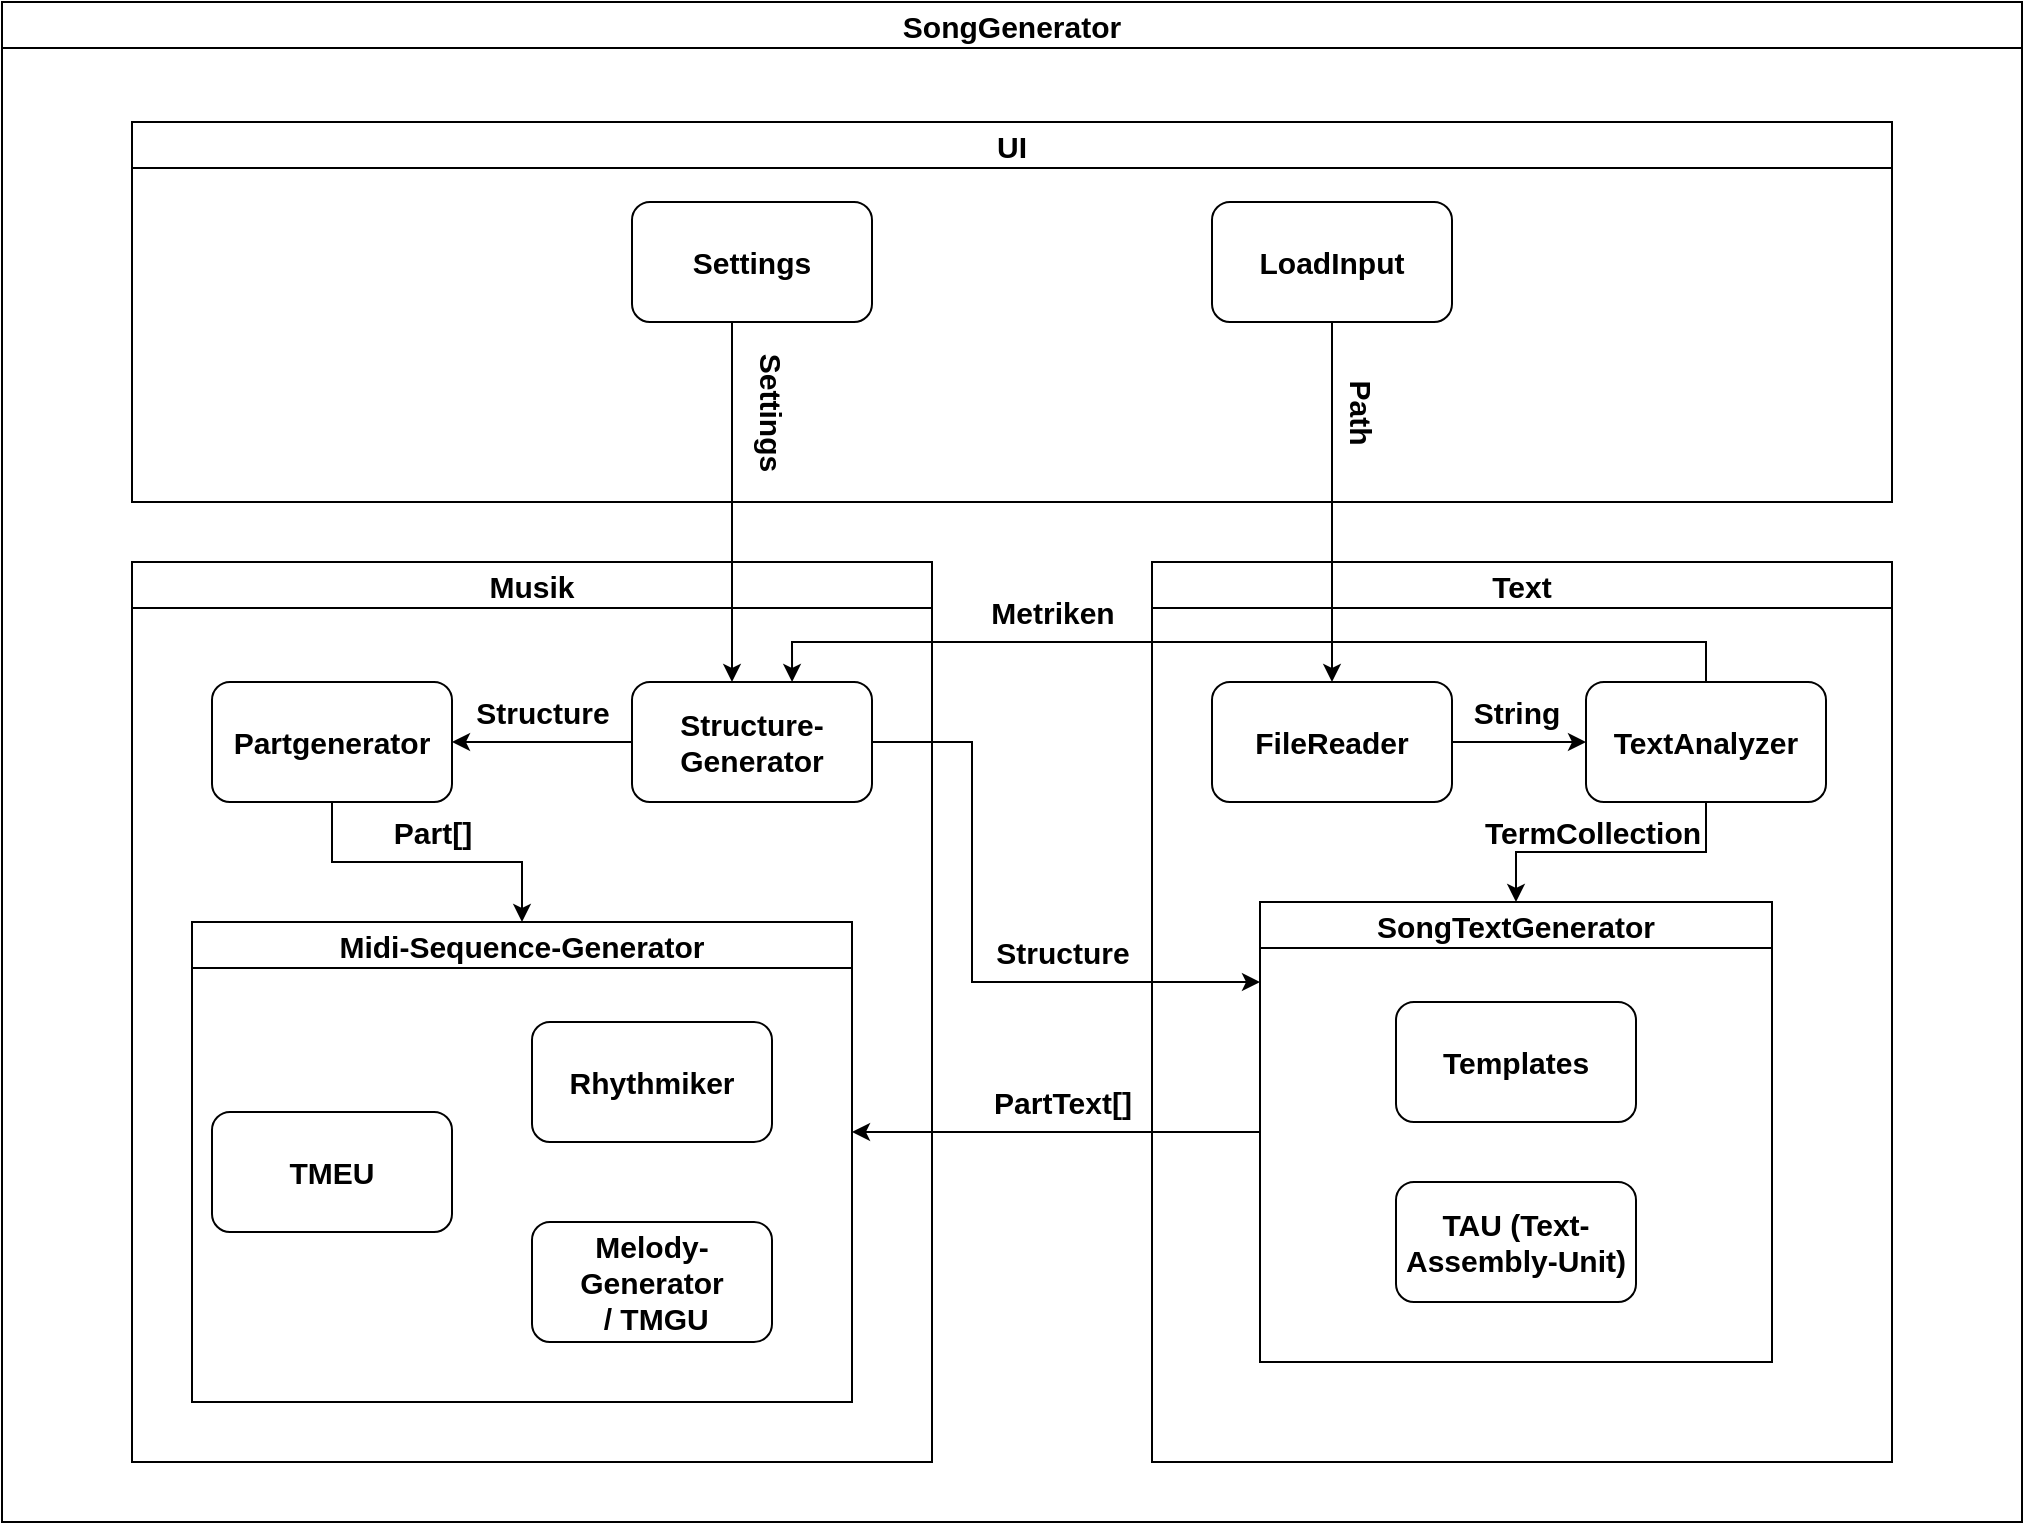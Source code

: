 <mxfile version="20.5.3"><diagram id="q7XgHUU72x0wfXdPzTMy" name="Page-1"><mxGraphModel dx="2077" dy="536" grid="1" gridSize="10" guides="1" tooltips="1" connect="1" arrows="1" fold="1" page="1" pageScale="1" pageWidth="827" pageHeight="1169" math="0" shadow="0"><root><mxCell id="0"/><mxCell id="1" parent="0"/><mxCell id="Bw7KUnaKW9ioLCfZx_DI-15" value="SongGenerator" style="swimlane;fontSize=15;" parent="1" vertex="1"><mxGeometry x="-140" y="40" width="1010" height="760" as="geometry"/></mxCell><mxCell id="Bw7KUnaKW9ioLCfZx_DI-16" value="Musik" style="swimlane;fontSize=15;" parent="Bw7KUnaKW9ioLCfZx_DI-15" vertex="1"><mxGeometry x="65" y="280" width="400" height="450" as="geometry"/></mxCell><mxCell id="Bw7KUnaKW9ioLCfZx_DI-59" style="edgeStyle=orthogonalEdgeStyle;rounded=0;orthogonalLoop=1;jettySize=auto;html=1;entryX=1;entryY=0.5;entryDx=0;entryDy=0;fontSize=15;" parent="Bw7KUnaKW9ioLCfZx_DI-16" source="Bw7KUnaKW9ioLCfZx_DI-18" target="Bw7KUnaKW9ioLCfZx_DI-19" edge="1"><mxGeometry relative="1" as="geometry"/></mxCell><mxCell id="Bw7KUnaKW9ioLCfZx_DI-18" value="&lt;div style=&quot;font-size: 15px;&quot;&gt;&lt;b&gt;&lt;font style=&quot;font-size: 15px;&quot;&gt;Structure-Generator&lt;/font&gt;&lt;/b&gt;&lt;/div&gt;" style="rounded=1;whiteSpace=wrap;html=1;" parent="Bw7KUnaKW9ioLCfZx_DI-16" vertex="1"><mxGeometry x="250" y="60" width="120" height="60" as="geometry"/></mxCell><mxCell id="Bw7KUnaKW9ioLCfZx_DI-84" style="edgeStyle=orthogonalEdgeStyle;rounded=0;orthogonalLoop=1;jettySize=auto;html=1;fontSize=15;" parent="Bw7KUnaKW9ioLCfZx_DI-16" source="Bw7KUnaKW9ioLCfZx_DI-19" target="Bw7KUnaKW9ioLCfZx_DI-20" edge="1"><mxGeometry relative="1" as="geometry"/></mxCell><mxCell id="Bw7KUnaKW9ioLCfZx_DI-19" value="&lt;div style=&quot;font-size: 15px;&quot;&gt;&lt;b&gt;&lt;font style=&quot;font-size: 15px;&quot;&gt;Partgenerator&lt;/font&gt;&lt;/b&gt;&lt;/div&gt;" style="rounded=1;whiteSpace=wrap;html=1;" parent="Bw7KUnaKW9ioLCfZx_DI-16" vertex="1"><mxGeometry x="40" y="60" width="120" height="60" as="geometry"/></mxCell><mxCell id="Bw7KUnaKW9ioLCfZx_DI-20" value="Midi-Sequence-Generator" style="swimlane;fontSize=15;" parent="Bw7KUnaKW9ioLCfZx_DI-16" vertex="1"><mxGeometry x="30" y="180" width="330" height="240" as="geometry"/></mxCell><mxCell id="Bw7KUnaKW9ioLCfZx_DI-22" value="&lt;div&gt;&lt;b&gt;Rhythmiker&lt;/b&gt;&lt;/div&gt;" style="rounded=1;whiteSpace=wrap;html=1;fontSize=15;" parent="Bw7KUnaKW9ioLCfZx_DI-20" vertex="1"><mxGeometry x="170" y="50" width="120" height="60" as="geometry"/></mxCell><mxCell id="Bw7KUnaKW9ioLCfZx_DI-14" value="&lt;div style=&quot;font-size: 15px;&quot;&gt;&lt;b&gt;&lt;font style=&quot;font-size: 15px;&quot;&gt;Melody-Generator&lt;/font&gt;&lt;/b&gt;&lt;/div&gt;&lt;font style=&quot;font-size: 15px;&quot;&gt;&amp;nbsp;&lt;b&gt;/ TMGU&lt;/b&gt;&lt;/font&gt;" style="rounded=1;whiteSpace=wrap;html=1;" parent="Bw7KUnaKW9ioLCfZx_DI-20" vertex="1"><mxGeometry x="170" y="150" width="120" height="60" as="geometry"/></mxCell><mxCell id="Bw7KUnaKW9ioLCfZx_DI-7" value="&lt;div style=&quot;font-size: 15px;&quot;&gt;&lt;b&gt;&lt;font style=&quot;font-size: 15px;&quot;&gt;TMEU&lt;/font&gt;&lt;/b&gt;&lt;/div&gt;" style="rounded=1;whiteSpace=wrap;html=1;" parent="Bw7KUnaKW9ioLCfZx_DI-20" vertex="1"><mxGeometry x="10" y="95" width="120" height="60" as="geometry"/></mxCell><mxCell id="Bw7KUnaKW9ioLCfZx_DI-70" value="&lt;b&gt;Structure&lt;/b&gt;" style="text;html=1;align=center;verticalAlign=middle;resizable=0;points=[];autosize=1;strokeColor=none;fillColor=none;fontSize=15;rotation=0;" parent="Bw7KUnaKW9ioLCfZx_DI-16" vertex="1"><mxGeometry x="160" y="60" width="90" height="30" as="geometry"/></mxCell><mxCell id="Bw7KUnaKW9ioLCfZx_DI-85" value="&lt;b&gt;Part[]&lt;/b&gt;" style="text;html=1;align=center;verticalAlign=middle;resizable=0;points=[];autosize=1;strokeColor=none;fillColor=none;fontSize=15;rotation=0;" parent="Bw7KUnaKW9ioLCfZx_DI-16" vertex="1"><mxGeometry x="120" y="120" width="60" height="30" as="geometry"/></mxCell><mxCell id="Bw7KUnaKW9ioLCfZx_DI-23" value="Text" style="swimlane;fontSize=15;" parent="Bw7KUnaKW9ioLCfZx_DI-15" vertex="1"><mxGeometry x="575" y="280" width="370" height="450" as="geometry"/></mxCell><mxCell id="Bw7KUnaKW9ioLCfZx_DI-38" style="edgeStyle=orthogonalEdgeStyle;rounded=0;orthogonalLoop=1;jettySize=auto;html=1;fontSize=15;" parent="Bw7KUnaKW9ioLCfZx_DI-23" source="Bw7KUnaKW9ioLCfZx_DI-30" target="Bw7KUnaKW9ioLCfZx_DI-31" edge="1"><mxGeometry relative="1" as="geometry"/></mxCell><mxCell id="Bw7KUnaKW9ioLCfZx_DI-30" value="&lt;font style=&quot;font-size: 15px;&quot;&gt;&lt;b&gt;FileReader&lt;/b&gt;&lt;/font&gt;" style="rounded=1;whiteSpace=wrap;html=1;" parent="Bw7KUnaKW9ioLCfZx_DI-23" vertex="1"><mxGeometry x="30" y="60" width="120" height="60" as="geometry"/></mxCell><mxCell id="Bw7KUnaKW9ioLCfZx_DI-92" style="edgeStyle=orthogonalEdgeStyle;rounded=0;orthogonalLoop=1;jettySize=auto;html=1;fontSize=15;" parent="Bw7KUnaKW9ioLCfZx_DI-23" source="Bw7KUnaKW9ioLCfZx_DI-31" target="Bw7KUnaKW9ioLCfZx_DI-33" edge="1"><mxGeometry relative="1" as="geometry"/></mxCell><mxCell id="Bw7KUnaKW9ioLCfZx_DI-31" value="&lt;font style=&quot;font-size: 15px;&quot;&gt;&lt;b&gt;TextAnalyze&lt;/b&gt;&lt;font style=&quot;font-size: 15px;&quot;&gt;&lt;b&gt;r&lt;/b&gt;&lt;/font&gt;&lt;/font&gt;" style="rounded=1;whiteSpace=wrap;html=1;" parent="Bw7KUnaKW9ioLCfZx_DI-23" vertex="1"><mxGeometry x="217" y="60" width="120" height="60" as="geometry"/></mxCell><mxCell id="Bw7KUnaKW9ioLCfZx_DI-33" value="SongTextGenerator" style="swimlane;fontSize=15;" parent="Bw7KUnaKW9ioLCfZx_DI-23" vertex="1"><mxGeometry x="54" y="170" width="256" height="230" as="geometry"/></mxCell><mxCell id="Bw7KUnaKW9ioLCfZx_DI-34" value="&lt;div&gt;&lt;b&gt;Templates&lt;/b&gt;&lt;/div&gt;" style="rounded=1;whiteSpace=wrap;html=1;fontSize=15;" parent="Bw7KUnaKW9ioLCfZx_DI-33" vertex="1"><mxGeometry x="68" y="50" width="120" height="60" as="geometry"/></mxCell><mxCell id="Bw7KUnaKW9ioLCfZx_DI-87" value="&lt;b&gt;TAU (Text-Assembly-Unit)&lt;br&gt;&lt;/b&gt;" style="rounded=1;whiteSpace=wrap;html=1;fontSize=15;" parent="Bw7KUnaKW9ioLCfZx_DI-33" vertex="1"><mxGeometry x="68" y="140" width="120" height="60" as="geometry"/></mxCell><mxCell id="Bw7KUnaKW9ioLCfZx_DI-64" value="&lt;div&gt;&lt;b&gt;String&lt;/b&gt;&lt;/div&gt;" style="text;html=1;align=center;verticalAlign=middle;resizable=0;points=[];autosize=1;strokeColor=none;fillColor=none;fontSize=15;" parent="Bw7KUnaKW9ioLCfZx_DI-23" vertex="1"><mxGeometry x="147" y="60" width="70" height="30" as="geometry"/></mxCell><mxCell id="Bw7KUnaKW9ioLCfZx_DI-67" value="&lt;div&gt;&lt;b&gt;TermCollection&lt;/b&gt;&lt;/div&gt;" style="text;html=1;align=center;verticalAlign=middle;resizable=0;points=[];autosize=1;strokeColor=none;fillColor=none;fontSize=15;" parent="Bw7KUnaKW9ioLCfZx_DI-23" vertex="1"><mxGeometry x="155" y="120" width="130" height="30" as="geometry"/></mxCell><mxCell id="Bw7KUnaKW9ioLCfZx_DI-36" style="edgeStyle=orthogonalEdgeStyle;rounded=0;orthogonalLoop=1;jettySize=auto;html=1;fontSize=15;" parent="Bw7KUnaKW9ioLCfZx_DI-15" source="Bw7KUnaKW9ioLCfZx_DI-18" target="Bw7KUnaKW9ioLCfZx_DI-33" edge="1"><mxGeometry relative="1" as="geometry"><Array as="points"><mxPoint x="485" y="370"/><mxPoint x="485" y="490"/></Array></mxGeometry></mxCell><mxCell id="Bw7KUnaKW9ioLCfZx_DI-41" value="UI" style="swimlane;fontSize=15;" parent="Bw7KUnaKW9ioLCfZx_DI-15" vertex="1"><mxGeometry x="65" y="60" width="880" height="190" as="geometry"/></mxCell><mxCell id="Bw7KUnaKW9ioLCfZx_DI-49" value="&lt;b&gt;LoadInput&lt;/b&gt;" style="rounded=1;whiteSpace=wrap;html=1;fontSize=15;" parent="Bw7KUnaKW9ioLCfZx_DI-41" vertex="1"><mxGeometry x="540" y="40" width="120" height="60" as="geometry"/></mxCell><mxCell id="Bw7KUnaKW9ioLCfZx_DI-52" value="&lt;b&gt;Settings&lt;/b&gt;" style="rounded=1;whiteSpace=wrap;html=1;fontSize=15;" parent="Bw7KUnaKW9ioLCfZx_DI-41" vertex="1"><mxGeometry x="250" y="40" width="120" height="60" as="geometry"/></mxCell><mxCell id="Bw7KUnaKW9ioLCfZx_DI-66" value="&lt;b&gt;Path&lt;/b&gt;" style="text;html=1;align=center;verticalAlign=middle;resizable=0;points=[];autosize=1;strokeColor=none;fillColor=none;fontSize=15;rotation=90;" parent="Bw7KUnaKW9ioLCfZx_DI-41" vertex="1"><mxGeometry x="585" y="130" width="60" height="30" as="geometry"/></mxCell><mxCell id="Bw7KUnaKW9ioLCfZx_DI-68" value="&lt;div&gt;&lt;b&gt;Settings&lt;/b&gt;&lt;/div&gt;" style="text;html=1;align=center;verticalAlign=middle;resizable=0;points=[];autosize=1;strokeColor=none;fillColor=none;fontSize=15;rotation=90;" parent="Bw7KUnaKW9ioLCfZx_DI-41" vertex="1"><mxGeometry x="280" y="130" width="80" height="30" as="geometry"/></mxCell><mxCell id="Bw7KUnaKW9ioLCfZx_DI-51" style="edgeStyle=orthogonalEdgeStyle;rounded=0;orthogonalLoop=1;jettySize=auto;html=1;fontSize=15;" parent="Bw7KUnaKW9ioLCfZx_DI-15" source="Bw7KUnaKW9ioLCfZx_DI-49" target="Bw7KUnaKW9ioLCfZx_DI-30" edge="1"><mxGeometry relative="1" as="geometry"/></mxCell><mxCell id="Bw7KUnaKW9ioLCfZx_DI-53" style="edgeStyle=orthogonalEdgeStyle;rounded=0;orthogonalLoop=1;jettySize=auto;html=1;fontSize=15;" parent="Bw7KUnaKW9ioLCfZx_DI-15" source="Bw7KUnaKW9ioLCfZx_DI-52" target="Bw7KUnaKW9ioLCfZx_DI-18" edge="1"><mxGeometry relative="1" as="geometry"><Array as="points"><mxPoint x="365" y="190"/><mxPoint x="365" y="190"/></Array></mxGeometry></mxCell><mxCell id="Bw7KUnaKW9ioLCfZx_DI-69" value="&lt;b&gt;Structure&lt;/b&gt;" style="text;html=1;align=center;verticalAlign=middle;resizable=0;points=[];autosize=1;strokeColor=none;fillColor=none;fontSize=15;rotation=0;" parent="Bw7KUnaKW9ioLCfZx_DI-15" vertex="1"><mxGeometry x="485" y="460" width="90" height="30" as="geometry"/></mxCell><mxCell id="Bw7KUnaKW9ioLCfZx_DI-71" value="&lt;div&gt;&lt;b&gt;PartText[]&lt;/b&gt;&lt;/div&gt;" style="text;html=1;align=center;verticalAlign=middle;resizable=0;points=[];autosize=1;strokeColor=none;fillColor=none;fontSize=15;rotation=0;" parent="Bw7KUnaKW9ioLCfZx_DI-15" vertex="1"><mxGeometry x="485" y="535" width="90" height="30" as="geometry"/></mxCell><mxCell id="0sY0iIwf8hfW6d6dym66-1" style="edgeStyle=orthogonalEdgeStyle;rounded=0;orthogonalLoop=1;jettySize=auto;html=1;entryX=0.667;entryY=0;entryDx=0;entryDy=0;entryPerimeter=0;" edge="1" parent="Bw7KUnaKW9ioLCfZx_DI-15" source="Bw7KUnaKW9ioLCfZx_DI-31" target="Bw7KUnaKW9ioLCfZx_DI-18"><mxGeometry relative="1" as="geometry"><Array as="points"><mxPoint x="852" y="320"/><mxPoint x="395" y="320"/></Array></mxGeometry></mxCell><mxCell id="0sY0iIwf8hfW6d6dym66-2" value="&lt;div&gt;&lt;b&gt;Metriken&lt;/b&gt;&lt;/div&gt;" style="text;html=1;align=center;verticalAlign=middle;resizable=0;points=[];autosize=1;strokeColor=none;fillColor=none;fontSize=15;rotation=0;" vertex="1" parent="Bw7KUnaKW9ioLCfZx_DI-15"><mxGeometry x="480" y="290" width="90" height="30" as="geometry"/></mxCell><mxCell id="Bw7KUnaKW9ioLCfZx_DI-93" style="edgeStyle=orthogonalEdgeStyle;rounded=0;orthogonalLoop=1;jettySize=auto;html=1;fontSize=15;" parent="1" source="Bw7KUnaKW9ioLCfZx_DI-33" edge="1"><mxGeometry relative="1" as="geometry"><mxPoint x="285" y="605" as="targetPoint"/></mxGeometry></mxCell></root></mxGraphModel></diagram></mxfile>